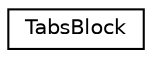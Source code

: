 digraph "Graphical Class Hierarchy"
{
 // LATEX_PDF_SIZE
  edge [fontname="Helvetica",fontsize="10",labelfontname="Helvetica",labelfontsize="10"];
  node [fontname="Helvetica",fontsize="10",shape=record];
  rankdir="LR";
  Node0 [label="TabsBlock",height=0.2,width=0.4,color="black", fillcolor="white", style="filled",URL="$class_tabs_block.html",tooltip=" "];
}
